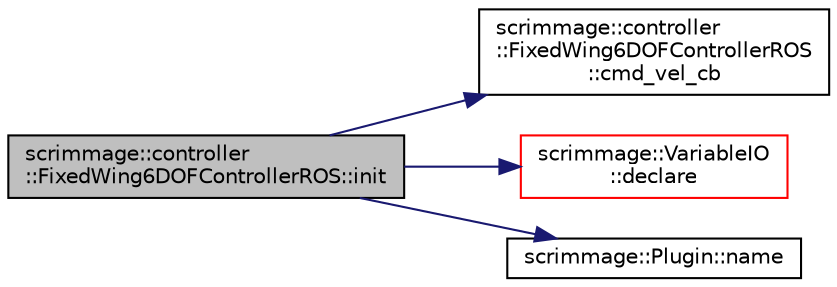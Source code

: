 digraph "scrimmage::controller::FixedWing6DOFControllerROS::init"
{
 // LATEX_PDF_SIZE
  edge [fontname="Helvetica",fontsize="10",labelfontname="Helvetica",labelfontsize="10"];
  node [fontname="Helvetica",fontsize="10",shape=record];
  rankdir="LR";
  Node1 [label="scrimmage::controller\l::FixedWing6DOFControllerROS::init",height=0.2,width=0.4,color="black", fillcolor="grey75", style="filled", fontcolor="black",tooltip=" "];
  Node1 -> Node2 [color="midnightblue",fontsize="10",style="solid",fontname="Helvetica"];
  Node2 [label="scrimmage::controller\l::FixedWing6DOFControllerROS\l::cmd_vel_cb",height=0.2,width=0.4,color="black", fillcolor="white", style="filled",URL="$classscrimmage_1_1controller_1_1FixedWing6DOFControllerROS.html#aed567582c4c6cb17d780e15df531b0b3",tooltip=" "];
  Node1 -> Node3 [color="midnightblue",fontsize="10",style="solid",fontname="Helvetica"];
  Node3 [label="scrimmage::VariableIO\l::declare",height=0.2,width=0.4,color="red", fillcolor="white", style="filled",URL="$classscrimmage_1_1VariableIO.html#a17480737fb5915e676286816fee2412e",tooltip=" "];
  Node1 -> Node6 [color="midnightblue",fontsize="10",style="solid",fontname="Helvetica"];
  Node6 [label="scrimmage::Plugin::name",height=0.2,width=0.4,color="black", fillcolor="white", style="filled",URL="$classscrimmage_1_1Plugin.html#ac6cd9106f668c89f6c39c4135517357b",tooltip=" "];
}
